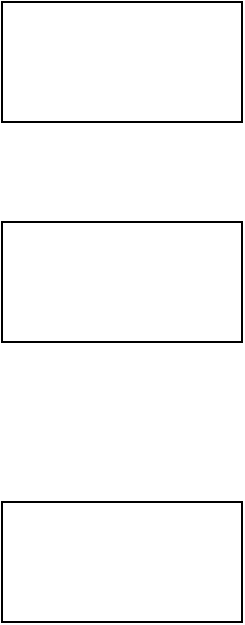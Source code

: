 <mxfile version="22.1.11" type="github">
  <diagram name="第 1 页" id="H3JFSGWq1g0kUyVUry_s">
    <mxGraphModel dx="1562" dy="818" grid="1" gridSize="10" guides="1" tooltips="1" connect="1" arrows="1" fold="1" page="1" pageScale="1" pageWidth="827" pageHeight="1169" math="0" shadow="0">
      <root>
        <mxCell id="0" />
        <mxCell id="1" parent="0" />
        <mxCell id="soBB7eaXf17Jbw2dVcZP-1" value="" style="rounded=0;whiteSpace=wrap;html=1;" parent="1" vertex="1">
          <mxGeometry x="310" y="220" width="120" height="60" as="geometry" />
        </mxCell>
        <mxCell id="c4WF7R-wB6c2bxHgQ4Vi-3" value="" style="rounded=0;whiteSpace=wrap;html=1;" vertex="1" parent="1">
          <mxGeometry x="310" y="330" width="120" height="60" as="geometry" />
        </mxCell>
        <mxCell id="c4WF7R-wB6c2bxHgQ4Vi-5" value="" style="rounded=0;whiteSpace=wrap;html=1;" vertex="1" parent="1">
          <mxGeometry x="310" y="470" width="120" height="60" as="geometry" />
        </mxCell>
      </root>
    </mxGraphModel>
  </diagram>
</mxfile>

